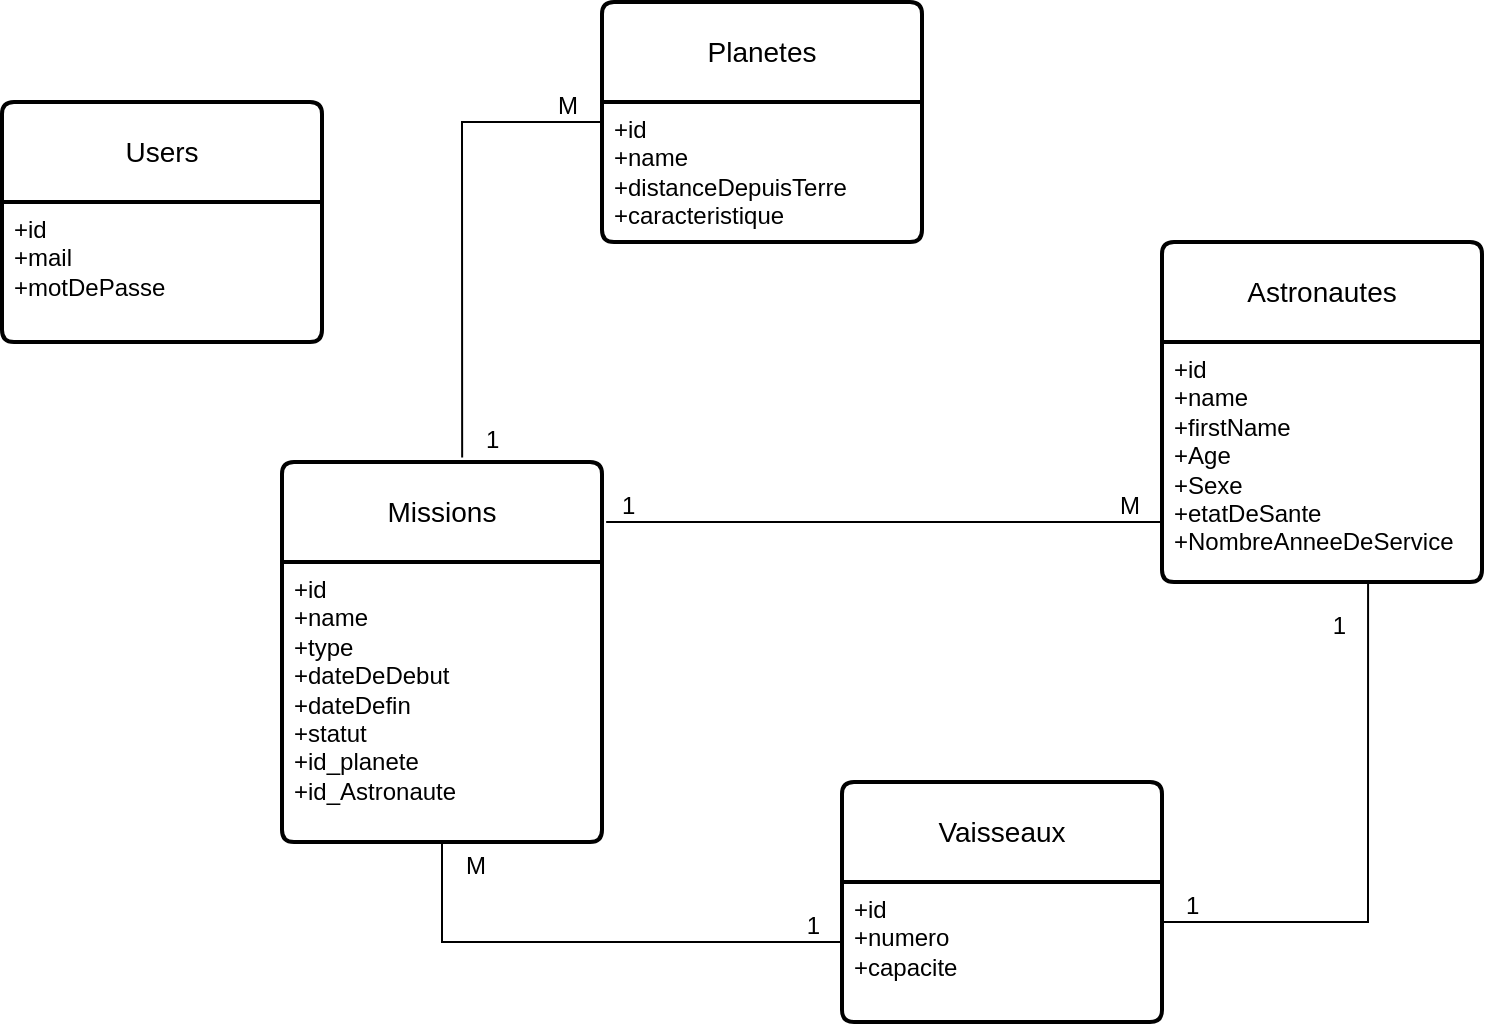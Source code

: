 <mxfile version="24.7.7">
  <diagram name="Page-1" id="iswa86OhSEOUWCImBCZH">
    <mxGraphModel dx="832" dy="481" grid="1" gridSize="10" guides="1" tooltips="1" connect="1" arrows="1" fold="1" page="1" pageScale="1" pageWidth="827" pageHeight="1169" math="0" shadow="0">
      <root>
        <mxCell id="0" />
        <mxCell id="1" parent="0" />
        <mxCell id="pjEAnfMYxbQvENQjvAC9-1" value="Planetes" style="swimlane;childLayout=stackLayout;horizontal=1;startSize=50;horizontalStack=0;rounded=1;fontSize=14;fontStyle=0;strokeWidth=2;resizeParent=0;resizeLast=1;shadow=0;dashed=0;align=center;arcSize=4;whiteSpace=wrap;html=1;" vertex="1" parent="1">
          <mxGeometry x="350" y="60" width="160" height="120" as="geometry" />
        </mxCell>
        <mxCell id="pjEAnfMYxbQvENQjvAC9-2" value="+id&lt;br&gt;+name&lt;br&gt;+distanceDepuisTerre&lt;div&gt;+caracteristique&lt;br&gt;&lt;/div&gt;" style="align=left;strokeColor=none;fillColor=none;spacingLeft=4;fontSize=12;verticalAlign=top;resizable=0;rotatable=0;part=1;html=1;" vertex="1" parent="pjEAnfMYxbQvENQjvAC9-1">
          <mxGeometry y="50" width="160" height="70" as="geometry" />
        </mxCell>
        <mxCell id="pjEAnfMYxbQvENQjvAC9-3" value="Astronautes" style="swimlane;childLayout=stackLayout;horizontal=1;startSize=50;horizontalStack=0;rounded=1;fontSize=14;fontStyle=0;strokeWidth=2;resizeParent=0;resizeLast=1;shadow=0;dashed=0;align=center;arcSize=4;whiteSpace=wrap;html=1;" vertex="1" parent="1">
          <mxGeometry x="630" y="180" width="160" height="170" as="geometry" />
        </mxCell>
        <mxCell id="pjEAnfMYxbQvENQjvAC9-4" value="+id&lt;br&gt;+name&lt;br&gt;+firstName&lt;div&gt;+&lt;span style=&quot;background-color: initial;&quot;&gt;Age&lt;/span&gt;&lt;br&gt;&lt;/div&gt;&lt;div&gt;+Sexe&lt;br&gt;&lt;/div&gt;&lt;div&gt;+etatDeSante&lt;br&gt;&lt;/div&gt;&lt;div&gt;+&lt;span style=&quot;background-color: initial;&quot;&gt;NombreAnneeDeService&lt;/span&gt;&lt;br&gt;&lt;/div&gt;" style="align=left;strokeColor=none;fillColor=none;spacingLeft=4;fontSize=12;verticalAlign=top;resizable=0;rotatable=0;part=1;html=1;" vertex="1" parent="pjEAnfMYxbQvENQjvAC9-3">
          <mxGeometry y="50" width="160" height="120" as="geometry" />
        </mxCell>
        <mxCell id="pjEAnfMYxbQvENQjvAC9-5" value="Missions" style="swimlane;childLayout=stackLayout;horizontal=1;startSize=50;horizontalStack=0;rounded=1;fontSize=14;fontStyle=0;strokeWidth=2;resizeParent=0;resizeLast=1;shadow=0;dashed=0;align=center;arcSize=4;whiteSpace=wrap;html=1;" vertex="1" parent="1">
          <mxGeometry x="190" y="290" width="160" height="190" as="geometry" />
        </mxCell>
        <mxCell id="pjEAnfMYxbQvENQjvAC9-6" value="+id&lt;br&gt;+name&lt;br&gt;+type&lt;div&gt;+dateDeDebut&lt;br&gt;&lt;/div&gt;&lt;div&gt;+dateDefin&lt;br&gt;&lt;/div&gt;&lt;div&gt;+statut&lt;br&gt;&lt;/div&gt;&lt;div&gt;+id_planete&lt;br&gt;&lt;/div&gt;&lt;div&gt;+id_Astronaute&lt;br&gt;&lt;/div&gt;" style="align=left;strokeColor=none;fillColor=none;spacingLeft=4;fontSize=12;verticalAlign=top;resizable=0;rotatable=0;part=1;html=1;" vertex="1" parent="pjEAnfMYxbQvENQjvAC9-5">
          <mxGeometry y="50" width="160" height="140" as="geometry" />
        </mxCell>
        <mxCell id="pjEAnfMYxbQvENQjvAC9-7" value="Vaisseaux" style="swimlane;childLayout=stackLayout;horizontal=1;startSize=50;horizontalStack=0;rounded=1;fontSize=14;fontStyle=0;strokeWidth=2;resizeParent=0;resizeLast=1;shadow=0;dashed=0;align=center;arcSize=4;whiteSpace=wrap;html=1;" vertex="1" parent="1">
          <mxGeometry x="470" y="450" width="160" height="120" as="geometry" />
        </mxCell>
        <mxCell id="pjEAnfMYxbQvENQjvAC9-8" value="+id&lt;br&gt;+numero&lt;br&gt;+capacite&lt;div&gt;&lt;br&gt;&lt;/div&gt;" style="align=left;strokeColor=none;fillColor=none;spacingLeft=4;fontSize=12;verticalAlign=top;resizable=0;rotatable=0;part=1;html=1;" vertex="1" parent="pjEAnfMYxbQvENQjvAC9-7">
          <mxGeometry y="50" width="160" height="70" as="geometry" />
        </mxCell>
        <mxCell id="pjEAnfMYxbQvENQjvAC9-12" value="" style="endArrow=none;html=1;rounded=0;entryX=0.644;entryY=1;entryDx=0;entryDy=0;entryPerimeter=0;" edge="1" parent="1" target="pjEAnfMYxbQvENQjvAC9-4">
          <mxGeometry relative="1" as="geometry">
            <mxPoint x="630" y="520" as="sourcePoint" />
            <mxPoint x="700" y="390" as="targetPoint" />
            <Array as="points">
              <mxPoint x="733" y="520" />
            </Array>
          </mxGeometry>
        </mxCell>
        <mxCell id="pjEAnfMYxbQvENQjvAC9-13" value="1" style="resizable=0;html=1;whiteSpace=wrap;align=left;verticalAlign=bottom;" connectable="0" vertex="1" parent="pjEAnfMYxbQvENQjvAC9-12">
          <mxGeometry x="-1" relative="1" as="geometry">
            <mxPoint x="10" as="offset" />
          </mxGeometry>
        </mxCell>
        <mxCell id="pjEAnfMYxbQvENQjvAC9-14" value="1" style="resizable=0;html=1;whiteSpace=wrap;align=right;verticalAlign=bottom;" connectable="0" vertex="1" parent="pjEAnfMYxbQvENQjvAC9-12">
          <mxGeometry x="1" relative="1" as="geometry">
            <mxPoint x="-10" y="30" as="offset" />
          </mxGeometry>
        </mxCell>
        <mxCell id="pjEAnfMYxbQvENQjvAC9-17" value="" style="endArrow=none;html=1;rounded=0;exitX=0.5;exitY=1;exitDx=0;exitDy=0;" edge="1" parent="1" source="pjEAnfMYxbQvENQjvAC9-6">
          <mxGeometry relative="1" as="geometry">
            <mxPoint x="310" y="530" as="sourcePoint" />
            <mxPoint x="470" y="530" as="targetPoint" />
            <Array as="points">
              <mxPoint x="270" y="530" />
            </Array>
          </mxGeometry>
        </mxCell>
        <mxCell id="pjEAnfMYxbQvENQjvAC9-18" value="M" style="resizable=0;html=1;whiteSpace=wrap;align=left;verticalAlign=bottom;" connectable="0" vertex="1" parent="pjEAnfMYxbQvENQjvAC9-17">
          <mxGeometry x="-1" relative="1" as="geometry">
            <mxPoint x="10" y="20" as="offset" />
          </mxGeometry>
        </mxCell>
        <mxCell id="pjEAnfMYxbQvENQjvAC9-19" value="1" style="resizable=0;html=1;whiteSpace=wrap;align=right;verticalAlign=bottom;" connectable="0" vertex="1" parent="pjEAnfMYxbQvENQjvAC9-17">
          <mxGeometry x="1" relative="1" as="geometry">
            <mxPoint x="-10" as="offset" />
          </mxGeometry>
        </mxCell>
        <mxCell id="pjEAnfMYxbQvENQjvAC9-20" value="" style="endArrow=none;html=1;rounded=0;exitX=0.563;exitY=-0.012;exitDx=0;exitDy=0;exitPerimeter=0;entryX=0;entryY=0.5;entryDx=0;entryDy=0;" edge="1" parent="1" source="pjEAnfMYxbQvENQjvAC9-5" target="pjEAnfMYxbQvENQjvAC9-1">
          <mxGeometry relative="1" as="geometry">
            <mxPoint x="330" y="250" as="sourcePoint" />
            <mxPoint x="320" y="120" as="targetPoint" />
            <Array as="points">
              <mxPoint x="280" y="120" />
            </Array>
          </mxGeometry>
        </mxCell>
        <mxCell id="pjEAnfMYxbQvENQjvAC9-21" value="1" style="resizable=0;html=1;whiteSpace=wrap;align=left;verticalAlign=bottom;" connectable="0" vertex="1" parent="pjEAnfMYxbQvENQjvAC9-20">
          <mxGeometry x="-1" relative="1" as="geometry">
            <mxPoint x="10" as="offset" />
          </mxGeometry>
        </mxCell>
        <mxCell id="pjEAnfMYxbQvENQjvAC9-22" value="M" style="resizable=0;html=1;whiteSpace=wrap;align=right;verticalAlign=bottom;" connectable="0" vertex="1" parent="pjEAnfMYxbQvENQjvAC9-20">
          <mxGeometry x="1" relative="1" as="geometry">
            <mxPoint x="-10" as="offset" />
          </mxGeometry>
        </mxCell>
        <mxCell id="pjEAnfMYxbQvENQjvAC9-23" value="" style="endArrow=none;html=1;rounded=0;entryX=0;entryY=0.75;entryDx=0;entryDy=0;exitX=1.013;exitY=0.158;exitDx=0;exitDy=0;exitPerimeter=0;" edge="1" parent="1" source="pjEAnfMYxbQvENQjvAC9-5" target="pjEAnfMYxbQvENQjvAC9-4">
          <mxGeometry relative="1" as="geometry">
            <mxPoint x="414" y="320" as="sourcePoint" />
            <mxPoint x="574" y="320" as="targetPoint" />
            <Array as="points">
              <mxPoint x="514" y="320" />
            </Array>
          </mxGeometry>
        </mxCell>
        <mxCell id="pjEAnfMYxbQvENQjvAC9-24" value="1" style="resizable=0;html=1;whiteSpace=wrap;align=left;verticalAlign=bottom;" connectable="0" vertex="1" parent="pjEAnfMYxbQvENQjvAC9-23">
          <mxGeometry x="-1" relative="1" as="geometry">
            <mxPoint x="6" as="offset" />
          </mxGeometry>
        </mxCell>
        <mxCell id="pjEAnfMYxbQvENQjvAC9-25" value="M" style="resizable=0;html=1;whiteSpace=wrap;align=right;verticalAlign=bottom;" connectable="0" vertex="1" parent="pjEAnfMYxbQvENQjvAC9-23">
          <mxGeometry x="1" relative="1" as="geometry">
            <mxPoint x="-10" as="offset" />
          </mxGeometry>
        </mxCell>
        <mxCell id="pjEAnfMYxbQvENQjvAC9-26" value="Users" style="swimlane;childLayout=stackLayout;horizontal=1;startSize=50;horizontalStack=0;rounded=1;fontSize=14;fontStyle=0;strokeWidth=2;resizeParent=0;resizeLast=1;shadow=0;dashed=0;align=center;arcSize=4;whiteSpace=wrap;html=1;" vertex="1" parent="1">
          <mxGeometry x="50" y="110" width="160" height="120" as="geometry" />
        </mxCell>
        <mxCell id="pjEAnfMYxbQvENQjvAC9-27" value="+id&lt;br&gt;+mail&lt;br&gt;+motDePasse" style="align=left;strokeColor=none;fillColor=none;spacingLeft=4;fontSize=12;verticalAlign=top;resizable=0;rotatable=0;part=1;html=1;" vertex="1" parent="pjEAnfMYxbQvENQjvAC9-26">
          <mxGeometry y="50" width="160" height="70" as="geometry" />
        </mxCell>
      </root>
    </mxGraphModel>
  </diagram>
</mxfile>
